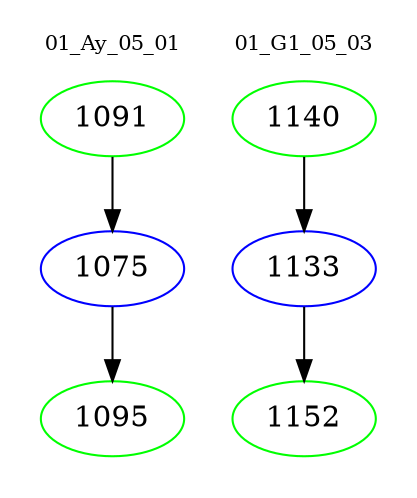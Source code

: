 digraph{
subgraph cluster_0 {
color = white
label = "01_Ay_05_01";
fontsize=10;
T0_1091 [label="1091", color="green"]
T0_1091 -> T0_1075 [color="black"]
T0_1075 [label="1075", color="blue"]
T0_1075 -> T0_1095 [color="black"]
T0_1095 [label="1095", color="green"]
}
subgraph cluster_1 {
color = white
label = "01_G1_05_03";
fontsize=10;
T1_1140 [label="1140", color="green"]
T1_1140 -> T1_1133 [color="black"]
T1_1133 [label="1133", color="blue"]
T1_1133 -> T1_1152 [color="black"]
T1_1152 [label="1152", color="green"]
}
}
